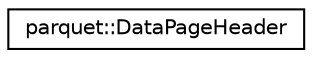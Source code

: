 digraph "Graphical Class Hierarchy"
{
  edge [fontname="Helvetica",fontsize="10",labelfontname="Helvetica",labelfontsize="10"];
  node [fontname="Helvetica",fontsize="10",shape=record];
  rankdir="LR";
  Node0 [label="parquet::DataPageHeader",height=0.2,width=0.4,color="black", fillcolor="white", style="filled",URL="$structparquet_1_1DataPageHeader.html",tooltip="Thrift-derived struct describing the header for a data page. "];
}
